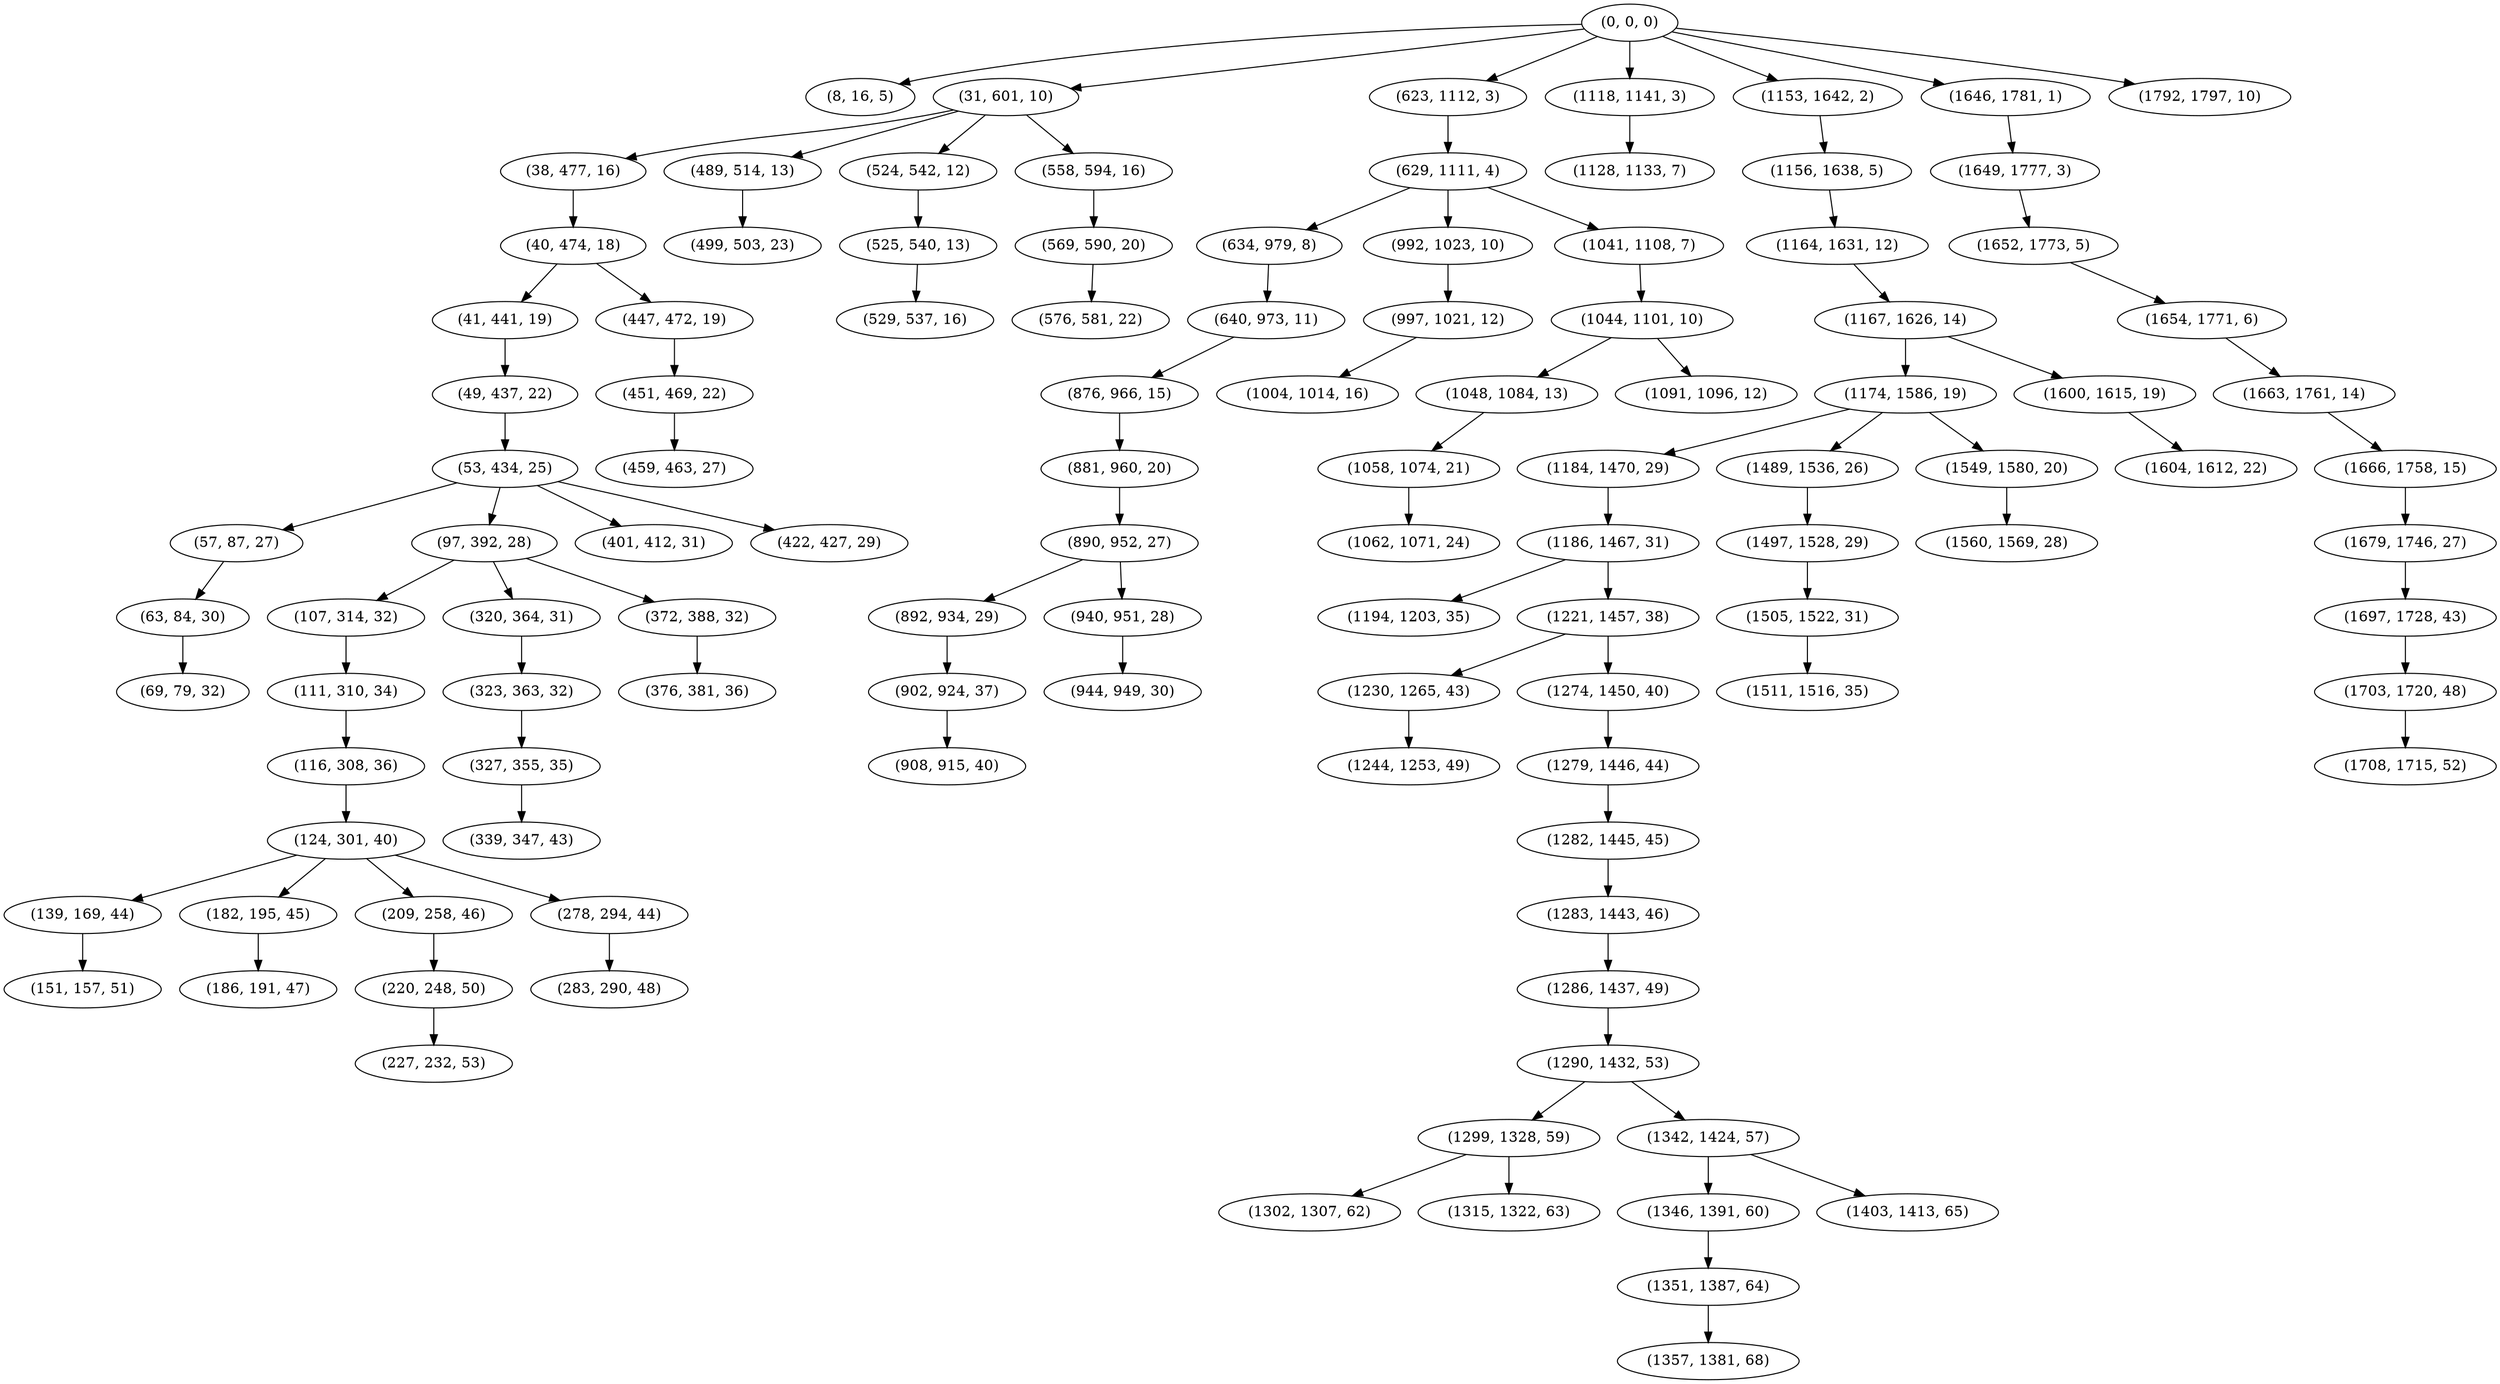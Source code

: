 digraph tree {
    "(0, 0, 0)";
    "(8, 16, 5)";
    "(31, 601, 10)";
    "(38, 477, 16)";
    "(40, 474, 18)";
    "(41, 441, 19)";
    "(49, 437, 22)";
    "(53, 434, 25)";
    "(57, 87, 27)";
    "(63, 84, 30)";
    "(69, 79, 32)";
    "(97, 392, 28)";
    "(107, 314, 32)";
    "(111, 310, 34)";
    "(116, 308, 36)";
    "(124, 301, 40)";
    "(139, 169, 44)";
    "(151, 157, 51)";
    "(182, 195, 45)";
    "(186, 191, 47)";
    "(209, 258, 46)";
    "(220, 248, 50)";
    "(227, 232, 53)";
    "(278, 294, 44)";
    "(283, 290, 48)";
    "(320, 364, 31)";
    "(323, 363, 32)";
    "(327, 355, 35)";
    "(339, 347, 43)";
    "(372, 388, 32)";
    "(376, 381, 36)";
    "(401, 412, 31)";
    "(422, 427, 29)";
    "(447, 472, 19)";
    "(451, 469, 22)";
    "(459, 463, 27)";
    "(489, 514, 13)";
    "(499, 503, 23)";
    "(524, 542, 12)";
    "(525, 540, 13)";
    "(529, 537, 16)";
    "(558, 594, 16)";
    "(569, 590, 20)";
    "(576, 581, 22)";
    "(623, 1112, 3)";
    "(629, 1111, 4)";
    "(634, 979, 8)";
    "(640, 973, 11)";
    "(876, 966, 15)";
    "(881, 960, 20)";
    "(890, 952, 27)";
    "(892, 934, 29)";
    "(902, 924, 37)";
    "(908, 915, 40)";
    "(940, 951, 28)";
    "(944, 949, 30)";
    "(992, 1023, 10)";
    "(997, 1021, 12)";
    "(1004, 1014, 16)";
    "(1041, 1108, 7)";
    "(1044, 1101, 10)";
    "(1048, 1084, 13)";
    "(1058, 1074, 21)";
    "(1062, 1071, 24)";
    "(1091, 1096, 12)";
    "(1118, 1141, 3)";
    "(1128, 1133, 7)";
    "(1153, 1642, 2)";
    "(1156, 1638, 5)";
    "(1164, 1631, 12)";
    "(1167, 1626, 14)";
    "(1174, 1586, 19)";
    "(1184, 1470, 29)";
    "(1186, 1467, 31)";
    "(1194, 1203, 35)";
    "(1221, 1457, 38)";
    "(1230, 1265, 43)";
    "(1244, 1253, 49)";
    "(1274, 1450, 40)";
    "(1279, 1446, 44)";
    "(1282, 1445, 45)";
    "(1283, 1443, 46)";
    "(1286, 1437, 49)";
    "(1290, 1432, 53)";
    "(1299, 1328, 59)";
    "(1302, 1307, 62)";
    "(1315, 1322, 63)";
    "(1342, 1424, 57)";
    "(1346, 1391, 60)";
    "(1351, 1387, 64)";
    "(1357, 1381, 68)";
    "(1403, 1413, 65)";
    "(1489, 1536, 26)";
    "(1497, 1528, 29)";
    "(1505, 1522, 31)";
    "(1511, 1516, 35)";
    "(1549, 1580, 20)";
    "(1560, 1569, 28)";
    "(1600, 1615, 19)";
    "(1604, 1612, 22)";
    "(1646, 1781, 1)";
    "(1649, 1777, 3)";
    "(1652, 1773, 5)";
    "(1654, 1771, 6)";
    "(1663, 1761, 14)";
    "(1666, 1758, 15)";
    "(1679, 1746, 27)";
    "(1697, 1728, 43)";
    "(1703, 1720, 48)";
    "(1708, 1715, 52)";
    "(1792, 1797, 10)";
    "(0, 0, 0)" -> "(8, 16, 5)";
    "(0, 0, 0)" -> "(31, 601, 10)";
    "(0, 0, 0)" -> "(623, 1112, 3)";
    "(0, 0, 0)" -> "(1118, 1141, 3)";
    "(0, 0, 0)" -> "(1153, 1642, 2)";
    "(0, 0, 0)" -> "(1646, 1781, 1)";
    "(0, 0, 0)" -> "(1792, 1797, 10)";
    "(31, 601, 10)" -> "(38, 477, 16)";
    "(31, 601, 10)" -> "(489, 514, 13)";
    "(31, 601, 10)" -> "(524, 542, 12)";
    "(31, 601, 10)" -> "(558, 594, 16)";
    "(38, 477, 16)" -> "(40, 474, 18)";
    "(40, 474, 18)" -> "(41, 441, 19)";
    "(40, 474, 18)" -> "(447, 472, 19)";
    "(41, 441, 19)" -> "(49, 437, 22)";
    "(49, 437, 22)" -> "(53, 434, 25)";
    "(53, 434, 25)" -> "(57, 87, 27)";
    "(53, 434, 25)" -> "(97, 392, 28)";
    "(53, 434, 25)" -> "(401, 412, 31)";
    "(53, 434, 25)" -> "(422, 427, 29)";
    "(57, 87, 27)" -> "(63, 84, 30)";
    "(63, 84, 30)" -> "(69, 79, 32)";
    "(97, 392, 28)" -> "(107, 314, 32)";
    "(97, 392, 28)" -> "(320, 364, 31)";
    "(97, 392, 28)" -> "(372, 388, 32)";
    "(107, 314, 32)" -> "(111, 310, 34)";
    "(111, 310, 34)" -> "(116, 308, 36)";
    "(116, 308, 36)" -> "(124, 301, 40)";
    "(124, 301, 40)" -> "(139, 169, 44)";
    "(124, 301, 40)" -> "(182, 195, 45)";
    "(124, 301, 40)" -> "(209, 258, 46)";
    "(124, 301, 40)" -> "(278, 294, 44)";
    "(139, 169, 44)" -> "(151, 157, 51)";
    "(182, 195, 45)" -> "(186, 191, 47)";
    "(209, 258, 46)" -> "(220, 248, 50)";
    "(220, 248, 50)" -> "(227, 232, 53)";
    "(278, 294, 44)" -> "(283, 290, 48)";
    "(320, 364, 31)" -> "(323, 363, 32)";
    "(323, 363, 32)" -> "(327, 355, 35)";
    "(327, 355, 35)" -> "(339, 347, 43)";
    "(372, 388, 32)" -> "(376, 381, 36)";
    "(447, 472, 19)" -> "(451, 469, 22)";
    "(451, 469, 22)" -> "(459, 463, 27)";
    "(489, 514, 13)" -> "(499, 503, 23)";
    "(524, 542, 12)" -> "(525, 540, 13)";
    "(525, 540, 13)" -> "(529, 537, 16)";
    "(558, 594, 16)" -> "(569, 590, 20)";
    "(569, 590, 20)" -> "(576, 581, 22)";
    "(623, 1112, 3)" -> "(629, 1111, 4)";
    "(629, 1111, 4)" -> "(634, 979, 8)";
    "(629, 1111, 4)" -> "(992, 1023, 10)";
    "(629, 1111, 4)" -> "(1041, 1108, 7)";
    "(634, 979, 8)" -> "(640, 973, 11)";
    "(640, 973, 11)" -> "(876, 966, 15)";
    "(876, 966, 15)" -> "(881, 960, 20)";
    "(881, 960, 20)" -> "(890, 952, 27)";
    "(890, 952, 27)" -> "(892, 934, 29)";
    "(890, 952, 27)" -> "(940, 951, 28)";
    "(892, 934, 29)" -> "(902, 924, 37)";
    "(902, 924, 37)" -> "(908, 915, 40)";
    "(940, 951, 28)" -> "(944, 949, 30)";
    "(992, 1023, 10)" -> "(997, 1021, 12)";
    "(997, 1021, 12)" -> "(1004, 1014, 16)";
    "(1041, 1108, 7)" -> "(1044, 1101, 10)";
    "(1044, 1101, 10)" -> "(1048, 1084, 13)";
    "(1044, 1101, 10)" -> "(1091, 1096, 12)";
    "(1048, 1084, 13)" -> "(1058, 1074, 21)";
    "(1058, 1074, 21)" -> "(1062, 1071, 24)";
    "(1118, 1141, 3)" -> "(1128, 1133, 7)";
    "(1153, 1642, 2)" -> "(1156, 1638, 5)";
    "(1156, 1638, 5)" -> "(1164, 1631, 12)";
    "(1164, 1631, 12)" -> "(1167, 1626, 14)";
    "(1167, 1626, 14)" -> "(1174, 1586, 19)";
    "(1167, 1626, 14)" -> "(1600, 1615, 19)";
    "(1174, 1586, 19)" -> "(1184, 1470, 29)";
    "(1174, 1586, 19)" -> "(1489, 1536, 26)";
    "(1174, 1586, 19)" -> "(1549, 1580, 20)";
    "(1184, 1470, 29)" -> "(1186, 1467, 31)";
    "(1186, 1467, 31)" -> "(1194, 1203, 35)";
    "(1186, 1467, 31)" -> "(1221, 1457, 38)";
    "(1221, 1457, 38)" -> "(1230, 1265, 43)";
    "(1221, 1457, 38)" -> "(1274, 1450, 40)";
    "(1230, 1265, 43)" -> "(1244, 1253, 49)";
    "(1274, 1450, 40)" -> "(1279, 1446, 44)";
    "(1279, 1446, 44)" -> "(1282, 1445, 45)";
    "(1282, 1445, 45)" -> "(1283, 1443, 46)";
    "(1283, 1443, 46)" -> "(1286, 1437, 49)";
    "(1286, 1437, 49)" -> "(1290, 1432, 53)";
    "(1290, 1432, 53)" -> "(1299, 1328, 59)";
    "(1290, 1432, 53)" -> "(1342, 1424, 57)";
    "(1299, 1328, 59)" -> "(1302, 1307, 62)";
    "(1299, 1328, 59)" -> "(1315, 1322, 63)";
    "(1342, 1424, 57)" -> "(1346, 1391, 60)";
    "(1342, 1424, 57)" -> "(1403, 1413, 65)";
    "(1346, 1391, 60)" -> "(1351, 1387, 64)";
    "(1351, 1387, 64)" -> "(1357, 1381, 68)";
    "(1489, 1536, 26)" -> "(1497, 1528, 29)";
    "(1497, 1528, 29)" -> "(1505, 1522, 31)";
    "(1505, 1522, 31)" -> "(1511, 1516, 35)";
    "(1549, 1580, 20)" -> "(1560, 1569, 28)";
    "(1600, 1615, 19)" -> "(1604, 1612, 22)";
    "(1646, 1781, 1)" -> "(1649, 1777, 3)";
    "(1649, 1777, 3)" -> "(1652, 1773, 5)";
    "(1652, 1773, 5)" -> "(1654, 1771, 6)";
    "(1654, 1771, 6)" -> "(1663, 1761, 14)";
    "(1663, 1761, 14)" -> "(1666, 1758, 15)";
    "(1666, 1758, 15)" -> "(1679, 1746, 27)";
    "(1679, 1746, 27)" -> "(1697, 1728, 43)";
    "(1697, 1728, 43)" -> "(1703, 1720, 48)";
    "(1703, 1720, 48)" -> "(1708, 1715, 52)";
}
